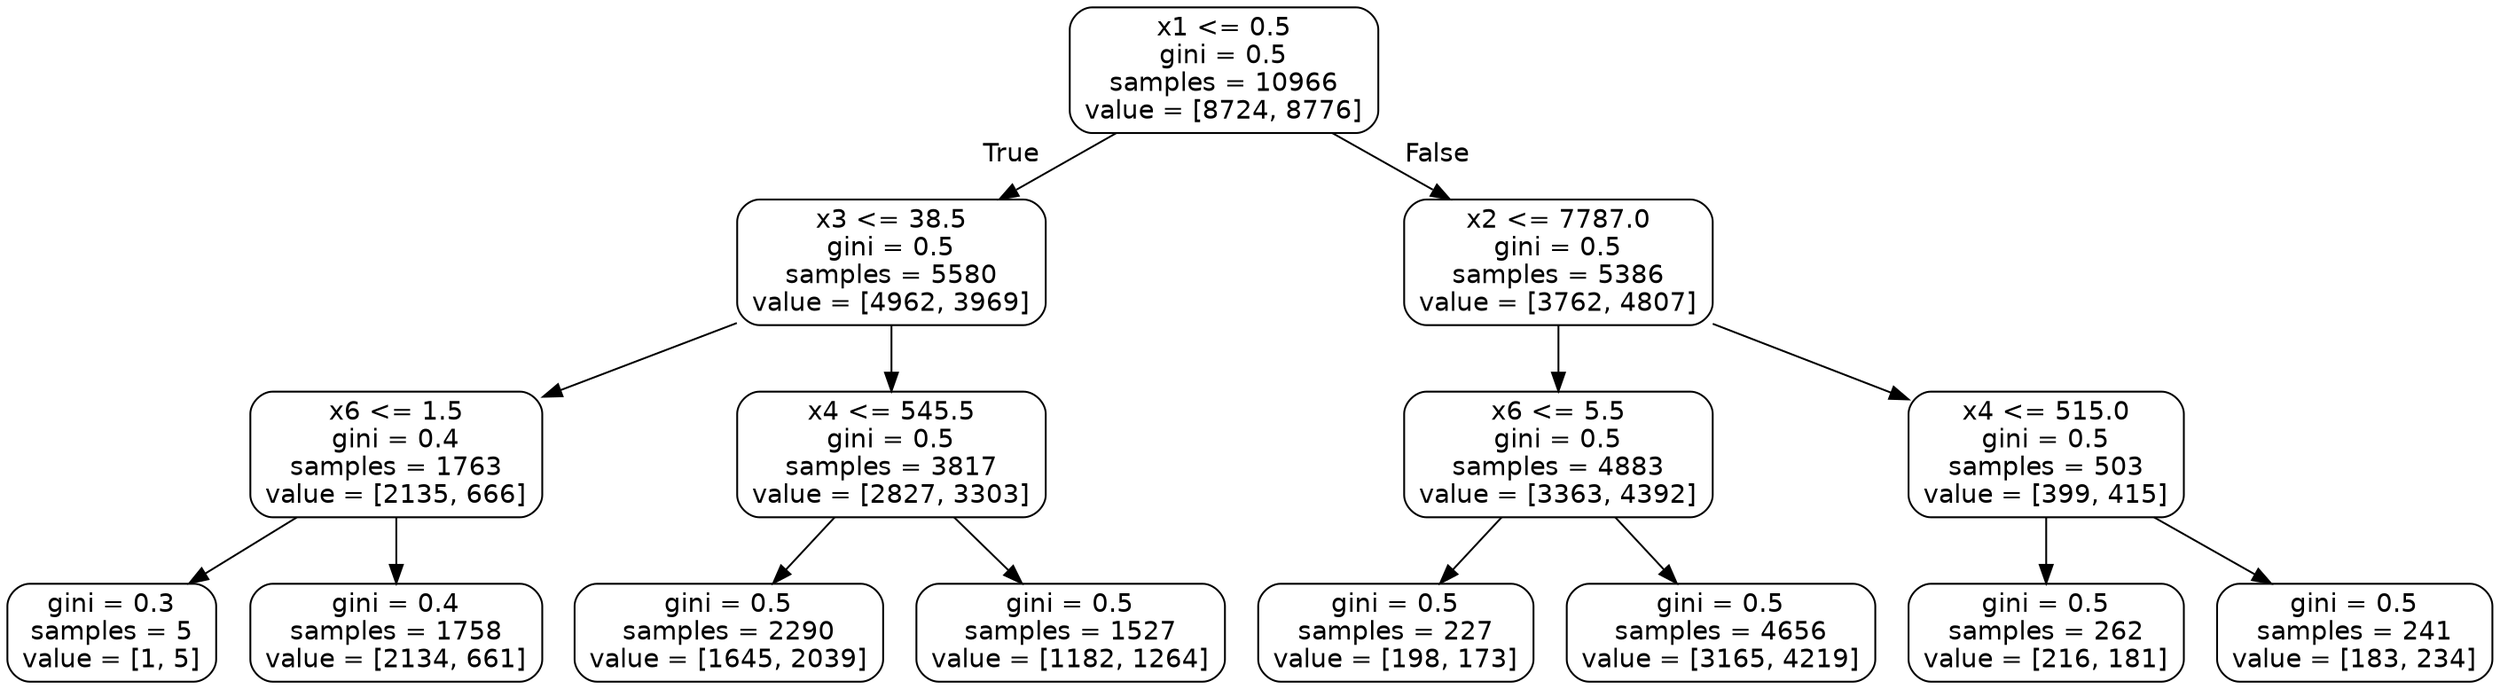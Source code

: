digraph Tree {
node [shape=box, style="rounded", color="black", fontname=helvetica] ;
edge [fontname=helvetica] ;
0 [label="x1 <= 0.5\ngini = 0.5\nsamples = 10966\nvalue = [8724, 8776]"] ;
1 [label="x3 <= 38.5\ngini = 0.5\nsamples = 5580\nvalue = [4962, 3969]"] ;
0 -> 1 [labeldistance=2.5, labelangle=45, headlabel="True"] ;
2 [label="x6 <= 1.5\ngini = 0.4\nsamples = 1763\nvalue = [2135, 666]"] ;
1 -> 2 ;
3 [label="gini = 0.3\nsamples = 5\nvalue = [1, 5]"] ;
2 -> 3 ;
4 [label="gini = 0.4\nsamples = 1758\nvalue = [2134, 661]"] ;
2 -> 4 ;
5 [label="x4 <= 545.5\ngini = 0.5\nsamples = 3817\nvalue = [2827, 3303]"] ;
1 -> 5 ;
6 [label="gini = 0.5\nsamples = 2290\nvalue = [1645, 2039]"] ;
5 -> 6 ;
7 [label="gini = 0.5\nsamples = 1527\nvalue = [1182, 1264]"] ;
5 -> 7 ;
8 [label="x2 <= 7787.0\ngini = 0.5\nsamples = 5386\nvalue = [3762, 4807]"] ;
0 -> 8 [labeldistance=2.5, labelangle=-45, headlabel="False"] ;
9 [label="x6 <= 5.5\ngini = 0.5\nsamples = 4883\nvalue = [3363, 4392]"] ;
8 -> 9 ;
10 [label="gini = 0.5\nsamples = 227\nvalue = [198, 173]"] ;
9 -> 10 ;
11 [label="gini = 0.5\nsamples = 4656\nvalue = [3165, 4219]"] ;
9 -> 11 ;
12 [label="x4 <= 515.0\ngini = 0.5\nsamples = 503\nvalue = [399, 415]"] ;
8 -> 12 ;
13 [label="gini = 0.5\nsamples = 262\nvalue = [216, 181]"] ;
12 -> 13 ;
14 [label="gini = 0.5\nsamples = 241\nvalue = [183, 234]"] ;
12 -> 14 ;
}